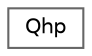 digraph "Graphical Class Hierarchy"
{
 // INTERACTIVE_SVG=YES
 // LATEX_PDF_SIZE
  bgcolor="transparent";
  edge [fontname=Helvetica,fontsize=10,labelfontname=Helvetica,labelfontsize=10];
  node [fontname=Helvetica,fontsize=10,shape=box,height=0.2,width=0.4];
  rankdir="LR";
  Node0 [label="Qhp",height=0.2,width=0.4,color="grey40", fillcolor="white", style="filled",URL="$de/d4f/class_qhp.html",tooltip=" "];
}
